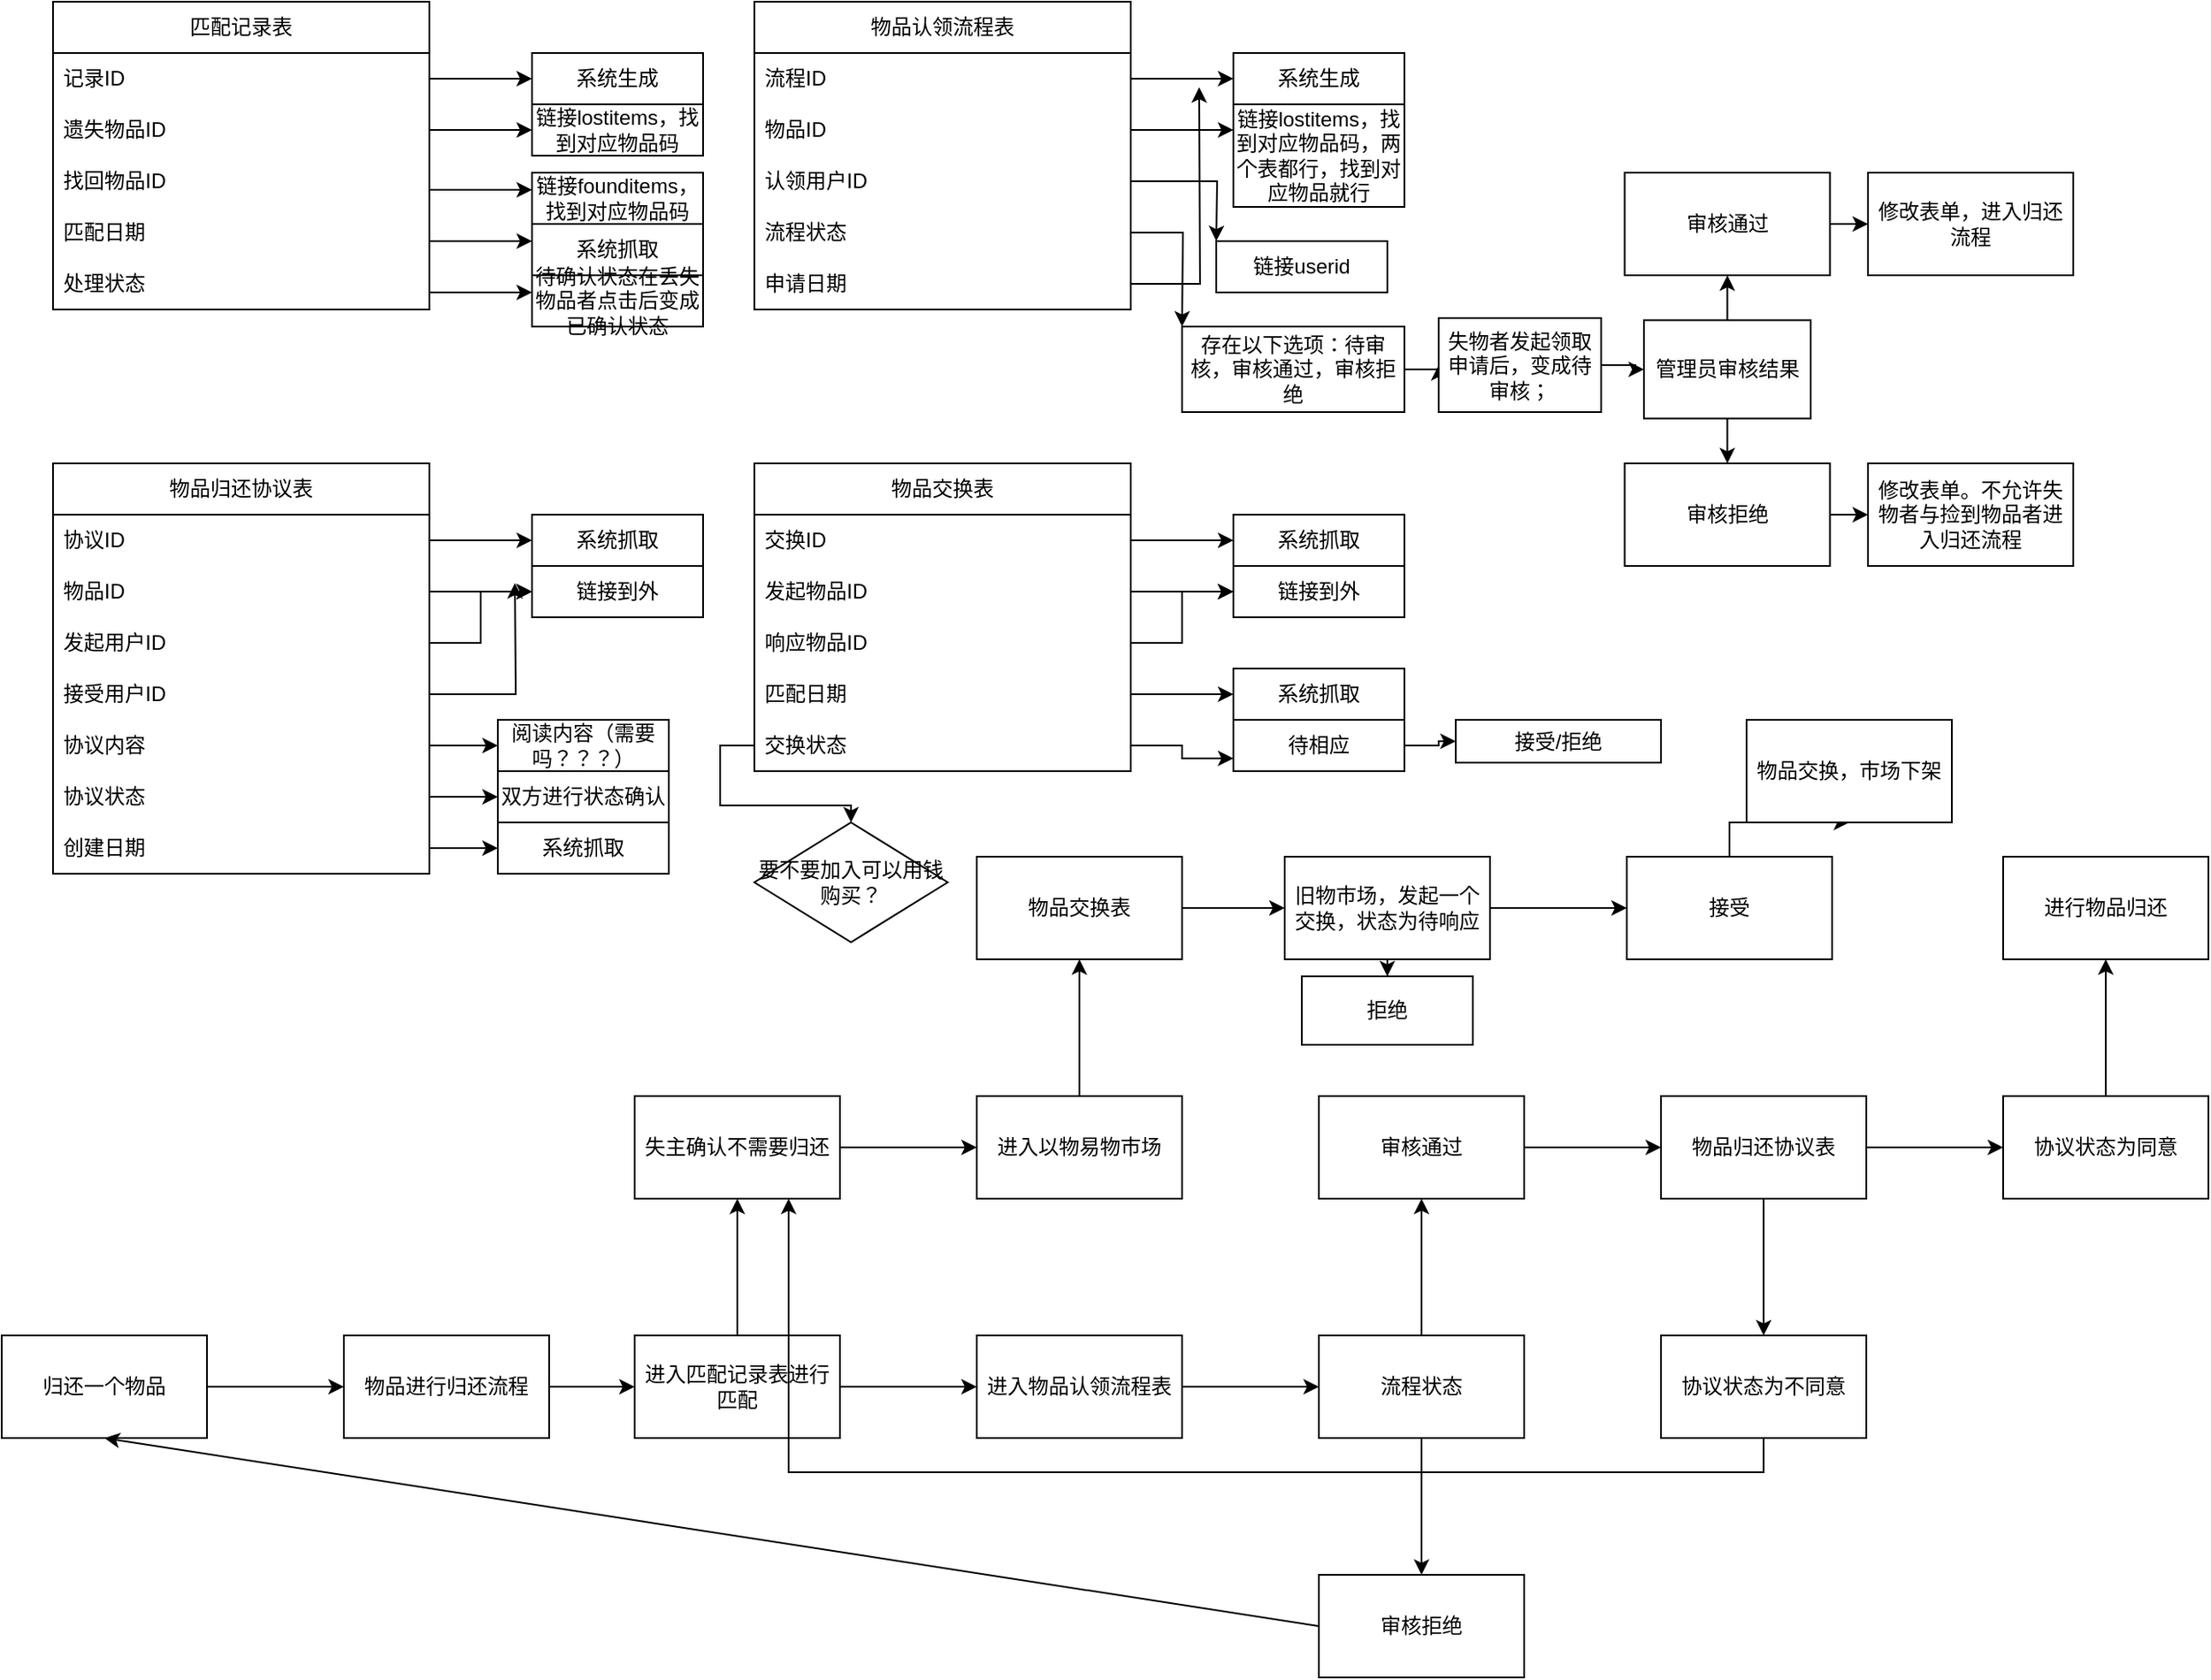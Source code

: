<mxfile version="24.2.5" type="device">
  <diagram id="sEIp4YL0viXvXH3DQ2EP" name="第 1 页">
    <mxGraphModel dx="1282" dy="617" grid="1" gridSize="10" guides="1" tooltips="1" connect="1" arrows="1" fold="1" page="1" pageScale="1" pageWidth="827" pageHeight="1169" math="0" shadow="0">
      <root>
        <mxCell id="0" />
        <mxCell id="1" parent="0" />
        <mxCell id="J-TlMC8DupJGyKHMnnTC-1" value="匹配记录表" style="swimlane;fontStyle=0;childLayout=stackLayout;horizontal=1;startSize=30;horizontalStack=0;resizeParent=1;resizeParentMax=0;resizeLast=0;collapsible=1;marginBottom=0;whiteSpace=wrap;html=1;" vertex="1" parent="1">
          <mxGeometry x="60" y="70" width="220" height="180" as="geometry" />
        </mxCell>
        <mxCell id="J-TlMC8DupJGyKHMnnTC-9" style="edgeStyle=orthogonalEdgeStyle;rounded=0;orthogonalLoop=1;jettySize=auto;html=1;exitX=1;exitY=0.5;exitDx=0;exitDy=0;" edge="1" parent="J-TlMC8DupJGyKHMnnTC-1" source="J-TlMC8DupJGyKHMnnTC-2">
          <mxGeometry relative="1" as="geometry">
            <mxPoint x="280" y="45" as="targetPoint" />
          </mxGeometry>
        </mxCell>
        <mxCell id="J-TlMC8DupJGyKHMnnTC-2" value="记录ID" style="text;strokeColor=none;fillColor=none;align=left;verticalAlign=middle;spacingLeft=4;spacingRight=4;overflow=hidden;points=[[0,0.5],[1,0.5]];portConstraint=eastwest;rotatable=0;whiteSpace=wrap;html=1;" vertex="1" parent="J-TlMC8DupJGyKHMnnTC-1">
          <mxGeometry y="30" width="220" height="30" as="geometry" />
        </mxCell>
        <mxCell id="J-TlMC8DupJGyKHMnnTC-10" style="edgeStyle=orthogonalEdgeStyle;rounded=0;orthogonalLoop=1;jettySize=auto;html=1;exitX=1;exitY=0.5;exitDx=0;exitDy=0;" edge="1" parent="J-TlMC8DupJGyKHMnnTC-1" source="J-TlMC8DupJGyKHMnnTC-3">
          <mxGeometry relative="1" as="geometry">
            <mxPoint x="280" y="75" as="targetPoint" />
          </mxGeometry>
        </mxCell>
        <mxCell id="J-TlMC8DupJGyKHMnnTC-3" value="遗失物品ID" style="text;strokeColor=none;fillColor=none;align=left;verticalAlign=middle;spacingLeft=4;spacingRight=4;overflow=hidden;points=[[0,0.5],[1,0.5]];portConstraint=eastwest;rotatable=0;whiteSpace=wrap;html=1;" vertex="1" parent="J-TlMC8DupJGyKHMnnTC-1">
          <mxGeometry y="60" width="220" height="30" as="geometry" />
        </mxCell>
        <mxCell id="J-TlMC8DupJGyKHMnnTC-4" value="找回物品ID" style="text;strokeColor=none;fillColor=none;align=left;verticalAlign=middle;spacingLeft=4;spacingRight=4;overflow=hidden;points=[[0,0.5],[1,0.5]];portConstraint=eastwest;rotatable=0;whiteSpace=wrap;html=1;" vertex="1" parent="J-TlMC8DupJGyKHMnnTC-1">
          <mxGeometry y="90" width="220" height="30" as="geometry" />
        </mxCell>
        <mxCell id="J-TlMC8DupJGyKHMnnTC-5" value="匹配日期" style="text;strokeColor=none;fillColor=none;align=left;verticalAlign=middle;spacingLeft=4;spacingRight=4;overflow=hidden;points=[[0,0.5],[1,0.5]];portConstraint=eastwest;rotatable=0;whiteSpace=wrap;html=1;" vertex="1" parent="J-TlMC8DupJGyKHMnnTC-1">
          <mxGeometry y="120" width="220" height="30" as="geometry" />
        </mxCell>
        <mxCell id="J-TlMC8DupJGyKHMnnTC-6" value="处理状态" style="text;strokeColor=none;fillColor=none;align=left;verticalAlign=middle;spacingLeft=4;spacingRight=4;overflow=hidden;points=[[0,0.5],[1,0.5]];portConstraint=eastwest;rotatable=0;whiteSpace=wrap;html=1;" vertex="1" parent="J-TlMC8DupJGyKHMnnTC-1">
          <mxGeometry y="150" width="220" height="30" as="geometry" />
        </mxCell>
        <mxCell id="J-TlMC8DupJGyKHMnnTC-8" value="系统生成" style="rounded=0;whiteSpace=wrap;html=1;" vertex="1" parent="1">
          <mxGeometry x="340" y="100" width="100" height="30" as="geometry" />
        </mxCell>
        <mxCell id="J-TlMC8DupJGyKHMnnTC-11" style="edgeStyle=orthogonalEdgeStyle;rounded=0;orthogonalLoop=1;jettySize=auto;html=1;exitX=1;exitY=0.5;exitDx=0;exitDy=0;" edge="1" parent="1">
          <mxGeometry relative="1" as="geometry">
            <mxPoint x="340" y="180" as="targetPoint" />
            <mxPoint x="280" y="180" as="sourcePoint" />
          </mxGeometry>
        </mxCell>
        <mxCell id="J-TlMC8DupJGyKHMnnTC-12" style="edgeStyle=orthogonalEdgeStyle;rounded=0;orthogonalLoop=1;jettySize=auto;html=1;exitX=1;exitY=0.5;exitDx=0;exitDy=0;" edge="1" parent="1">
          <mxGeometry relative="1" as="geometry">
            <mxPoint x="340" y="210" as="targetPoint" />
            <mxPoint x="280" y="210" as="sourcePoint" />
          </mxGeometry>
        </mxCell>
        <mxCell id="J-TlMC8DupJGyKHMnnTC-13" style="edgeStyle=orthogonalEdgeStyle;rounded=0;orthogonalLoop=1;jettySize=auto;html=1;exitX=1;exitY=0.5;exitDx=0;exitDy=0;" edge="1" parent="1">
          <mxGeometry relative="1" as="geometry">
            <mxPoint x="340" y="240" as="targetPoint" />
            <mxPoint x="280" y="240" as="sourcePoint" />
            <Array as="points">
              <mxPoint x="290" y="240" />
              <mxPoint x="290" y="240" />
            </Array>
          </mxGeometry>
        </mxCell>
        <mxCell id="J-TlMC8DupJGyKHMnnTC-14" value="链接lostitems，找到对应物品码" style="rounded=0;whiteSpace=wrap;html=1;" vertex="1" parent="1">
          <mxGeometry x="340" y="130" width="100" height="30" as="geometry" />
        </mxCell>
        <mxCell id="J-TlMC8DupJGyKHMnnTC-15" value="链接founditems，找到对应物品码" style="rounded=0;whiteSpace=wrap;html=1;" vertex="1" parent="1">
          <mxGeometry x="340" y="170" width="100" height="30" as="geometry" />
        </mxCell>
        <mxCell id="J-TlMC8DupJGyKHMnnTC-16" value="系统抓取" style="rounded=0;whiteSpace=wrap;html=1;" vertex="1" parent="1">
          <mxGeometry x="340" y="200" width="100" height="30" as="geometry" />
        </mxCell>
        <mxCell id="J-TlMC8DupJGyKHMnnTC-17" value="待确认状态在丢失物品者点击后变成已确认状态" style="rounded=0;whiteSpace=wrap;html=1;" vertex="1" parent="1">
          <mxGeometry x="340" y="230" width="100" height="30" as="geometry" />
        </mxCell>
        <mxCell id="J-TlMC8DupJGyKHMnnTC-46" value="" style="edgeStyle=orthogonalEdgeStyle;rounded=0;orthogonalLoop=1;jettySize=auto;html=1;" edge="1" parent="1" source="J-TlMC8DupJGyKHMnnTC-18" target="J-TlMC8DupJGyKHMnnTC-45">
          <mxGeometry relative="1" as="geometry" />
        </mxCell>
        <mxCell id="J-TlMC8DupJGyKHMnnTC-18" value="归还一个物品" style="rounded=0;whiteSpace=wrap;html=1;" vertex="1" parent="1">
          <mxGeometry x="30" y="850" width="120" height="60" as="geometry" />
        </mxCell>
        <mxCell id="J-TlMC8DupJGyKHMnnTC-19" value="物品认领流程表" style="swimlane;fontStyle=0;childLayout=stackLayout;horizontal=1;startSize=30;horizontalStack=0;resizeParent=1;resizeParentMax=0;resizeLast=0;collapsible=1;marginBottom=0;whiteSpace=wrap;html=1;" vertex="1" parent="1">
          <mxGeometry x="470" y="70" width="220" height="180" as="geometry" />
        </mxCell>
        <mxCell id="J-TlMC8DupJGyKHMnnTC-20" style="edgeStyle=orthogonalEdgeStyle;rounded=0;orthogonalLoop=1;jettySize=auto;html=1;exitX=1;exitY=0.5;exitDx=0;exitDy=0;" edge="1" parent="J-TlMC8DupJGyKHMnnTC-19" source="J-TlMC8DupJGyKHMnnTC-21">
          <mxGeometry relative="1" as="geometry">
            <mxPoint x="280" y="45" as="targetPoint" />
          </mxGeometry>
        </mxCell>
        <mxCell id="J-TlMC8DupJGyKHMnnTC-21" value="流程ID" style="text;strokeColor=none;fillColor=none;align=left;verticalAlign=middle;spacingLeft=4;spacingRight=4;overflow=hidden;points=[[0,0.5],[1,0.5]];portConstraint=eastwest;rotatable=0;whiteSpace=wrap;html=1;" vertex="1" parent="J-TlMC8DupJGyKHMnnTC-19">
          <mxGeometry y="30" width="220" height="30" as="geometry" />
        </mxCell>
        <mxCell id="J-TlMC8DupJGyKHMnnTC-22" style="edgeStyle=orthogonalEdgeStyle;rounded=0;orthogonalLoop=1;jettySize=auto;html=1;exitX=1;exitY=0.5;exitDx=0;exitDy=0;" edge="1" parent="J-TlMC8DupJGyKHMnnTC-19" source="J-TlMC8DupJGyKHMnnTC-23">
          <mxGeometry relative="1" as="geometry">
            <mxPoint x="280" y="75" as="targetPoint" />
          </mxGeometry>
        </mxCell>
        <mxCell id="J-TlMC8DupJGyKHMnnTC-23" value="物品ID" style="text;strokeColor=none;fillColor=none;align=left;verticalAlign=middle;spacingLeft=4;spacingRight=4;overflow=hidden;points=[[0,0.5],[1,0.5]];portConstraint=eastwest;rotatable=0;whiteSpace=wrap;html=1;" vertex="1" parent="J-TlMC8DupJGyKHMnnTC-19">
          <mxGeometry y="60" width="220" height="30" as="geometry" />
        </mxCell>
        <mxCell id="J-TlMC8DupJGyKHMnnTC-54" style="edgeStyle=orthogonalEdgeStyle;rounded=0;orthogonalLoop=1;jettySize=auto;html=1;exitX=1;exitY=0.5;exitDx=0;exitDy=0;" edge="1" parent="J-TlMC8DupJGyKHMnnTC-19" source="J-TlMC8DupJGyKHMnnTC-24">
          <mxGeometry relative="1" as="geometry">
            <mxPoint x="270" y="140" as="targetPoint" />
          </mxGeometry>
        </mxCell>
        <mxCell id="J-TlMC8DupJGyKHMnnTC-24" value="认领用户ID" style="text;strokeColor=none;fillColor=none;align=left;verticalAlign=middle;spacingLeft=4;spacingRight=4;overflow=hidden;points=[[0,0.5],[1,0.5]];portConstraint=eastwest;rotatable=0;whiteSpace=wrap;html=1;" vertex="1" parent="J-TlMC8DupJGyKHMnnTC-19">
          <mxGeometry y="90" width="220" height="30" as="geometry" />
        </mxCell>
        <mxCell id="J-TlMC8DupJGyKHMnnTC-56" style="edgeStyle=orthogonalEdgeStyle;rounded=0;orthogonalLoop=1;jettySize=auto;html=1;exitX=1;exitY=0.5;exitDx=0;exitDy=0;" edge="1" parent="J-TlMC8DupJGyKHMnnTC-19" source="J-TlMC8DupJGyKHMnnTC-25">
          <mxGeometry relative="1" as="geometry">
            <mxPoint x="250" y="190" as="targetPoint" />
          </mxGeometry>
        </mxCell>
        <mxCell id="J-TlMC8DupJGyKHMnnTC-25" value="流程状态" style="text;strokeColor=none;fillColor=none;align=left;verticalAlign=middle;spacingLeft=4;spacingRight=4;overflow=hidden;points=[[0,0.5],[1,0.5]];portConstraint=eastwest;rotatable=0;whiteSpace=wrap;html=1;" vertex="1" parent="J-TlMC8DupJGyKHMnnTC-19">
          <mxGeometry y="120" width="220" height="30" as="geometry" />
        </mxCell>
        <mxCell id="J-TlMC8DupJGyKHMnnTC-58" style="edgeStyle=orthogonalEdgeStyle;rounded=0;orthogonalLoop=1;jettySize=auto;html=1;exitX=1;exitY=0.5;exitDx=0;exitDy=0;" edge="1" parent="J-TlMC8DupJGyKHMnnTC-19" source="J-TlMC8DupJGyKHMnnTC-26">
          <mxGeometry relative="1" as="geometry">
            <mxPoint x="260" y="50" as="targetPoint" />
          </mxGeometry>
        </mxCell>
        <mxCell id="J-TlMC8DupJGyKHMnnTC-26" value="申请日期" style="text;strokeColor=none;fillColor=none;align=left;verticalAlign=middle;spacingLeft=4;spacingRight=4;overflow=hidden;points=[[0,0.5],[1,0.5]];portConstraint=eastwest;rotatable=0;whiteSpace=wrap;html=1;" vertex="1" parent="J-TlMC8DupJGyKHMnnTC-19">
          <mxGeometry y="150" width="220" height="30" as="geometry" />
        </mxCell>
        <mxCell id="J-TlMC8DupJGyKHMnnTC-27" value="物品归还协议表" style="swimlane;fontStyle=0;childLayout=stackLayout;horizontal=1;startSize=30;horizontalStack=0;resizeParent=1;resizeParentMax=0;resizeLast=0;collapsible=1;marginBottom=0;whiteSpace=wrap;html=1;" vertex="1" parent="1">
          <mxGeometry x="60" y="340" width="220" height="240" as="geometry" />
        </mxCell>
        <mxCell id="J-TlMC8DupJGyKHMnnTC-28" style="edgeStyle=orthogonalEdgeStyle;rounded=0;orthogonalLoop=1;jettySize=auto;html=1;exitX=1;exitY=0.5;exitDx=0;exitDy=0;" edge="1" parent="J-TlMC8DupJGyKHMnnTC-27" source="J-TlMC8DupJGyKHMnnTC-29">
          <mxGeometry relative="1" as="geometry">
            <mxPoint x="280" y="45" as="targetPoint" />
          </mxGeometry>
        </mxCell>
        <mxCell id="J-TlMC8DupJGyKHMnnTC-29" value="协议ID" style="text;strokeColor=none;fillColor=none;align=left;verticalAlign=middle;spacingLeft=4;spacingRight=4;overflow=hidden;points=[[0,0.5],[1,0.5]];portConstraint=eastwest;rotatable=0;whiteSpace=wrap;html=1;" vertex="1" parent="J-TlMC8DupJGyKHMnnTC-27">
          <mxGeometry y="30" width="220" height="30" as="geometry" />
        </mxCell>
        <mxCell id="J-TlMC8DupJGyKHMnnTC-30" style="edgeStyle=orthogonalEdgeStyle;rounded=0;orthogonalLoop=1;jettySize=auto;html=1;exitX=1;exitY=0.5;exitDx=0;exitDy=0;" edge="1" parent="J-TlMC8DupJGyKHMnnTC-27" source="J-TlMC8DupJGyKHMnnTC-31">
          <mxGeometry relative="1" as="geometry">
            <mxPoint x="280" y="75" as="targetPoint" />
          </mxGeometry>
        </mxCell>
        <mxCell id="J-TlMC8DupJGyKHMnnTC-31" value="物品ID" style="text;strokeColor=none;fillColor=none;align=left;verticalAlign=middle;spacingLeft=4;spacingRight=4;overflow=hidden;points=[[0,0.5],[1,0.5]];portConstraint=eastwest;rotatable=0;whiteSpace=wrap;html=1;" vertex="1" parent="J-TlMC8DupJGyKHMnnTC-27">
          <mxGeometry y="60" width="220" height="30" as="geometry" />
        </mxCell>
        <mxCell id="J-TlMC8DupJGyKHMnnTC-32" value="发起用户ID" style="text;strokeColor=none;fillColor=none;align=left;verticalAlign=middle;spacingLeft=4;spacingRight=4;overflow=hidden;points=[[0,0.5],[1,0.5]];portConstraint=eastwest;rotatable=0;whiteSpace=wrap;html=1;" vertex="1" parent="J-TlMC8DupJGyKHMnnTC-27">
          <mxGeometry y="90" width="220" height="30" as="geometry" />
        </mxCell>
        <mxCell id="J-TlMC8DupJGyKHMnnTC-90" style="edgeStyle=orthogonalEdgeStyle;rounded=0;orthogonalLoop=1;jettySize=auto;html=1;exitX=1;exitY=0.5;exitDx=0;exitDy=0;" edge="1" parent="J-TlMC8DupJGyKHMnnTC-27" source="J-TlMC8DupJGyKHMnnTC-33">
          <mxGeometry relative="1" as="geometry">
            <mxPoint x="270" y="70" as="targetPoint" />
          </mxGeometry>
        </mxCell>
        <mxCell id="J-TlMC8DupJGyKHMnnTC-33" value="接受用户ID" style="text;strokeColor=none;fillColor=none;align=left;verticalAlign=middle;spacingLeft=4;spacingRight=4;overflow=hidden;points=[[0,0.5],[1,0.5]];portConstraint=eastwest;rotatable=0;whiteSpace=wrap;html=1;" vertex="1" parent="J-TlMC8DupJGyKHMnnTC-27">
          <mxGeometry y="120" width="220" height="30" as="geometry" />
        </mxCell>
        <mxCell id="J-TlMC8DupJGyKHMnnTC-91" style="edgeStyle=orthogonalEdgeStyle;rounded=0;orthogonalLoop=1;jettySize=auto;html=1;exitX=1;exitY=0.5;exitDx=0;exitDy=0;" edge="1" parent="J-TlMC8DupJGyKHMnnTC-27" source="J-TlMC8DupJGyKHMnnTC-34">
          <mxGeometry relative="1" as="geometry">
            <mxPoint x="260" y="165" as="targetPoint" />
          </mxGeometry>
        </mxCell>
        <mxCell id="J-TlMC8DupJGyKHMnnTC-34" value="协议内容" style="text;strokeColor=none;fillColor=none;align=left;verticalAlign=middle;spacingLeft=4;spacingRight=4;overflow=hidden;points=[[0,0.5],[1,0.5]];portConstraint=eastwest;rotatable=0;whiteSpace=wrap;html=1;" vertex="1" parent="J-TlMC8DupJGyKHMnnTC-27">
          <mxGeometry y="150" width="220" height="30" as="geometry" />
        </mxCell>
        <mxCell id="J-TlMC8DupJGyKHMnnTC-93" style="edgeStyle=orthogonalEdgeStyle;rounded=0;orthogonalLoop=1;jettySize=auto;html=1;exitX=1;exitY=0.5;exitDx=0;exitDy=0;" edge="1" parent="J-TlMC8DupJGyKHMnnTC-27" source="J-TlMC8DupJGyKHMnnTC-43">
          <mxGeometry relative="1" as="geometry">
            <mxPoint x="260" y="195" as="targetPoint" />
          </mxGeometry>
        </mxCell>
        <mxCell id="J-TlMC8DupJGyKHMnnTC-43" value="协议状态" style="text;strokeColor=none;fillColor=none;align=left;verticalAlign=middle;spacingLeft=4;spacingRight=4;overflow=hidden;points=[[0,0.5],[1,0.5]];portConstraint=eastwest;rotatable=0;whiteSpace=wrap;html=1;" vertex="1" parent="J-TlMC8DupJGyKHMnnTC-27">
          <mxGeometry y="180" width="220" height="30" as="geometry" />
        </mxCell>
        <mxCell id="J-TlMC8DupJGyKHMnnTC-109" style="edgeStyle=orthogonalEdgeStyle;rounded=0;orthogonalLoop=1;jettySize=auto;html=1;exitX=1;exitY=0.5;exitDx=0;exitDy=0;" edge="1" parent="J-TlMC8DupJGyKHMnnTC-27" source="J-TlMC8DupJGyKHMnnTC-44">
          <mxGeometry relative="1" as="geometry">
            <mxPoint x="260" y="225" as="targetPoint" />
          </mxGeometry>
        </mxCell>
        <mxCell id="J-TlMC8DupJGyKHMnnTC-44" value="创建日期" style="text;strokeColor=none;fillColor=none;align=left;verticalAlign=middle;spacingLeft=4;spacingRight=4;overflow=hidden;points=[[0,0.5],[1,0.5]];portConstraint=eastwest;rotatable=0;whiteSpace=wrap;html=1;" vertex="1" parent="J-TlMC8DupJGyKHMnnTC-27">
          <mxGeometry y="210" width="220" height="30" as="geometry" />
        </mxCell>
        <mxCell id="J-TlMC8DupJGyKHMnnTC-35" value="物品交换表" style="swimlane;fontStyle=0;childLayout=stackLayout;horizontal=1;startSize=30;horizontalStack=0;resizeParent=1;resizeParentMax=0;resizeLast=0;collapsible=1;marginBottom=0;whiteSpace=wrap;html=1;" vertex="1" parent="1">
          <mxGeometry x="470" y="340" width="220" height="180" as="geometry" />
        </mxCell>
        <mxCell id="J-TlMC8DupJGyKHMnnTC-36" style="edgeStyle=orthogonalEdgeStyle;rounded=0;orthogonalLoop=1;jettySize=auto;html=1;exitX=1;exitY=0.5;exitDx=0;exitDy=0;" edge="1" parent="J-TlMC8DupJGyKHMnnTC-35" source="J-TlMC8DupJGyKHMnnTC-37">
          <mxGeometry relative="1" as="geometry">
            <mxPoint x="280" y="45" as="targetPoint" />
          </mxGeometry>
        </mxCell>
        <mxCell id="J-TlMC8DupJGyKHMnnTC-37" value="交换ID" style="text;strokeColor=none;fillColor=none;align=left;verticalAlign=middle;spacingLeft=4;spacingRight=4;overflow=hidden;points=[[0,0.5],[1,0.5]];portConstraint=eastwest;rotatable=0;whiteSpace=wrap;html=1;" vertex="1" parent="J-TlMC8DupJGyKHMnnTC-35">
          <mxGeometry y="30" width="220" height="30" as="geometry" />
        </mxCell>
        <mxCell id="J-TlMC8DupJGyKHMnnTC-38" style="edgeStyle=orthogonalEdgeStyle;rounded=0;orthogonalLoop=1;jettySize=auto;html=1;exitX=1;exitY=0.5;exitDx=0;exitDy=0;" edge="1" parent="J-TlMC8DupJGyKHMnnTC-35" source="J-TlMC8DupJGyKHMnnTC-39">
          <mxGeometry relative="1" as="geometry">
            <mxPoint x="280" y="75" as="targetPoint" />
          </mxGeometry>
        </mxCell>
        <mxCell id="J-TlMC8DupJGyKHMnnTC-39" value="发起物品ID" style="text;strokeColor=none;fillColor=none;align=left;verticalAlign=middle;spacingLeft=4;spacingRight=4;overflow=hidden;points=[[0,0.5],[1,0.5]];portConstraint=eastwest;rotatable=0;whiteSpace=wrap;html=1;" vertex="1" parent="J-TlMC8DupJGyKHMnnTC-35">
          <mxGeometry y="60" width="220" height="30" as="geometry" />
        </mxCell>
        <mxCell id="J-TlMC8DupJGyKHMnnTC-40" value="响应物品ID" style="text;strokeColor=none;fillColor=none;align=left;verticalAlign=middle;spacingLeft=4;spacingRight=4;overflow=hidden;points=[[0,0.5],[1,0.5]];portConstraint=eastwest;rotatable=0;whiteSpace=wrap;html=1;" vertex="1" parent="J-TlMC8DupJGyKHMnnTC-35">
          <mxGeometry y="90" width="220" height="30" as="geometry" />
        </mxCell>
        <mxCell id="J-TlMC8DupJGyKHMnnTC-115" style="edgeStyle=orthogonalEdgeStyle;rounded=0;orthogonalLoop=1;jettySize=auto;html=1;exitX=1;exitY=0.5;exitDx=0;exitDy=0;" edge="1" parent="J-TlMC8DupJGyKHMnnTC-35" source="J-TlMC8DupJGyKHMnnTC-41">
          <mxGeometry relative="1" as="geometry">
            <mxPoint x="280" y="135" as="targetPoint" />
          </mxGeometry>
        </mxCell>
        <mxCell id="J-TlMC8DupJGyKHMnnTC-41" value="匹配日期" style="text;strokeColor=none;fillColor=none;align=left;verticalAlign=middle;spacingLeft=4;spacingRight=4;overflow=hidden;points=[[0,0.5],[1,0.5]];portConstraint=eastwest;rotatable=0;whiteSpace=wrap;html=1;" vertex="1" parent="J-TlMC8DupJGyKHMnnTC-35">
          <mxGeometry y="120" width="220" height="30" as="geometry" />
        </mxCell>
        <mxCell id="J-TlMC8DupJGyKHMnnTC-42" value="交换状态" style="text;strokeColor=none;fillColor=none;align=left;verticalAlign=middle;spacingLeft=4;spacingRight=4;overflow=hidden;points=[[0,0.5],[1,0.5]];portConstraint=eastwest;rotatable=0;whiteSpace=wrap;html=1;" vertex="1" parent="J-TlMC8DupJGyKHMnnTC-35">
          <mxGeometry y="150" width="220" height="30" as="geometry" />
        </mxCell>
        <mxCell id="J-TlMC8DupJGyKHMnnTC-48" style="edgeStyle=orthogonalEdgeStyle;rounded=0;orthogonalLoop=1;jettySize=auto;html=1;exitX=1;exitY=0.5;exitDx=0;exitDy=0;entryX=0;entryY=0.5;entryDx=0;entryDy=0;" edge="1" parent="1" source="J-TlMC8DupJGyKHMnnTC-45" target="J-TlMC8DupJGyKHMnnTC-47">
          <mxGeometry relative="1" as="geometry" />
        </mxCell>
        <mxCell id="J-TlMC8DupJGyKHMnnTC-45" value="物品进行归还流程" style="whiteSpace=wrap;html=1;rounded=0;" vertex="1" parent="1">
          <mxGeometry x="230" y="850" width="120" height="60" as="geometry" />
        </mxCell>
        <mxCell id="J-TlMC8DupJGyKHMnnTC-50" value="" style="edgeStyle=orthogonalEdgeStyle;rounded=0;orthogonalLoop=1;jettySize=auto;html=1;" edge="1" parent="1" source="J-TlMC8DupJGyKHMnnTC-47" target="J-TlMC8DupJGyKHMnnTC-49">
          <mxGeometry relative="1" as="geometry" />
        </mxCell>
        <mxCell id="J-TlMC8DupJGyKHMnnTC-82" value="" style="edgeStyle=orthogonalEdgeStyle;rounded=0;orthogonalLoop=1;jettySize=auto;html=1;" edge="1" parent="1" source="J-TlMC8DupJGyKHMnnTC-47" target="J-TlMC8DupJGyKHMnnTC-81">
          <mxGeometry relative="1" as="geometry" />
        </mxCell>
        <mxCell id="J-TlMC8DupJGyKHMnnTC-47" value="进入匹配记录表进行匹配" style="whiteSpace=wrap;html=1;" vertex="1" parent="1">
          <mxGeometry x="400" y="850" width="120" height="60" as="geometry" />
        </mxCell>
        <mxCell id="J-TlMC8DupJGyKHMnnTC-72" value="" style="edgeStyle=orthogonalEdgeStyle;rounded=0;orthogonalLoop=1;jettySize=auto;html=1;" edge="1" parent="1" source="J-TlMC8DupJGyKHMnnTC-49" target="J-TlMC8DupJGyKHMnnTC-71">
          <mxGeometry relative="1" as="geometry" />
        </mxCell>
        <mxCell id="J-TlMC8DupJGyKHMnnTC-49" value="进入物品认领流程表" style="whiteSpace=wrap;html=1;" vertex="1" parent="1">
          <mxGeometry x="600" y="850" width="120" height="60" as="geometry" />
        </mxCell>
        <mxCell id="J-TlMC8DupJGyKHMnnTC-51" value="系统生成" style="rounded=0;whiteSpace=wrap;html=1;" vertex="1" parent="1">
          <mxGeometry x="750" y="100" width="100" height="30" as="geometry" />
        </mxCell>
        <mxCell id="J-TlMC8DupJGyKHMnnTC-52" value="链接lostitems，找到对应物品码，两个表都行，找到对应物品就行" style="rounded=0;whiteSpace=wrap;html=1;" vertex="1" parent="1">
          <mxGeometry x="750" y="130" width="100" height="60" as="geometry" />
        </mxCell>
        <mxCell id="J-TlMC8DupJGyKHMnnTC-55" value="链接userid" style="rounded=0;whiteSpace=wrap;html=1;" vertex="1" parent="1">
          <mxGeometry x="740" y="210" width="100" height="30" as="geometry" />
        </mxCell>
        <mxCell id="J-TlMC8DupJGyKHMnnTC-60" value="" style="edgeStyle=orthogonalEdgeStyle;rounded=0;orthogonalLoop=1;jettySize=auto;html=1;" edge="1" parent="1" source="J-TlMC8DupJGyKHMnnTC-57" target="J-TlMC8DupJGyKHMnnTC-59">
          <mxGeometry relative="1" as="geometry" />
        </mxCell>
        <mxCell id="J-TlMC8DupJGyKHMnnTC-57" value="存在以下选项：待审核，审核通过，审核拒绝" style="rounded=0;whiteSpace=wrap;html=1;" vertex="1" parent="1">
          <mxGeometry x="720" y="260" width="130" height="50" as="geometry" />
        </mxCell>
        <mxCell id="J-TlMC8DupJGyKHMnnTC-62" value="" style="edgeStyle=orthogonalEdgeStyle;rounded=0;orthogonalLoop=1;jettySize=auto;html=1;" edge="1" parent="1" source="J-TlMC8DupJGyKHMnnTC-59" target="J-TlMC8DupJGyKHMnnTC-61">
          <mxGeometry relative="1" as="geometry" />
        </mxCell>
        <mxCell id="J-TlMC8DupJGyKHMnnTC-59" value="失物者发起领取申请后，变成待审核；" style="whiteSpace=wrap;html=1;rounded=0;" vertex="1" parent="1">
          <mxGeometry x="870" y="255" width="95" height="55" as="geometry" />
        </mxCell>
        <mxCell id="J-TlMC8DupJGyKHMnnTC-64" value="" style="edgeStyle=orthogonalEdgeStyle;rounded=0;orthogonalLoop=1;jettySize=auto;html=1;" edge="1" parent="1" source="J-TlMC8DupJGyKHMnnTC-61" target="J-TlMC8DupJGyKHMnnTC-63">
          <mxGeometry relative="1" as="geometry" />
        </mxCell>
        <mxCell id="J-TlMC8DupJGyKHMnnTC-66" value="" style="edgeStyle=orthogonalEdgeStyle;rounded=0;orthogonalLoop=1;jettySize=auto;html=1;" edge="1" parent="1" source="J-TlMC8DupJGyKHMnnTC-61" target="J-TlMC8DupJGyKHMnnTC-65">
          <mxGeometry relative="1" as="geometry" />
        </mxCell>
        <mxCell id="J-TlMC8DupJGyKHMnnTC-61" value="&lt;br&gt;&lt;span style=&quot;color: rgb(0, 0, 0); font-family: Helvetica; font-size: 12px; font-style: normal; font-variant-ligatures: normal; font-variant-caps: normal; font-weight: 400; letter-spacing: normal; orphans: 2; text-align: center; text-indent: 0px; text-transform: none; widows: 2; word-spacing: 0px; -webkit-text-stroke-width: 0px; white-space: normal; background-color: rgb(251, 251, 251); text-decoration-thickness: initial; text-decoration-style: initial; text-decoration-color: initial; display: inline !important; float: none;&quot;&gt;管理员审核结果&lt;/span&gt;&lt;div&gt;&lt;br/&gt;&lt;/div&gt;" style="whiteSpace=wrap;html=1;rounded=0;" vertex="1" parent="1">
          <mxGeometry x="990" y="256.25" width="97.5" height="57.5" as="geometry" />
        </mxCell>
        <mxCell id="J-TlMC8DupJGyKHMnnTC-70" value="" style="edgeStyle=orthogonalEdgeStyle;rounded=0;orthogonalLoop=1;jettySize=auto;html=1;" edge="1" parent="1" source="J-TlMC8DupJGyKHMnnTC-63" target="J-TlMC8DupJGyKHMnnTC-69">
          <mxGeometry relative="1" as="geometry" />
        </mxCell>
        <mxCell id="J-TlMC8DupJGyKHMnnTC-63" value="审核通过" style="whiteSpace=wrap;html=1;rounded=0;" vertex="1" parent="1">
          <mxGeometry x="978.75" y="170" width="120" height="60" as="geometry" />
        </mxCell>
        <mxCell id="J-TlMC8DupJGyKHMnnTC-68" value="" style="edgeStyle=orthogonalEdgeStyle;rounded=0;orthogonalLoop=1;jettySize=auto;html=1;" edge="1" parent="1" source="J-TlMC8DupJGyKHMnnTC-65" target="J-TlMC8DupJGyKHMnnTC-67">
          <mxGeometry relative="1" as="geometry" />
        </mxCell>
        <mxCell id="J-TlMC8DupJGyKHMnnTC-65" value="审核拒绝" style="whiteSpace=wrap;html=1;rounded=0;" vertex="1" parent="1">
          <mxGeometry x="978.75" y="340" width="120" height="60" as="geometry" />
        </mxCell>
        <mxCell id="J-TlMC8DupJGyKHMnnTC-67" value="修改表单。不允许失物者与捡到物品者进入归还流程" style="whiteSpace=wrap;html=1;rounded=0;" vertex="1" parent="1">
          <mxGeometry x="1121" y="340" width="120" height="60" as="geometry" />
        </mxCell>
        <mxCell id="J-TlMC8DupJGyKHMnnTC-69" value="修改表单，进入归还流程" style="whiteSpace=wrap;html=1;rounded=0;" vertex="1" parent="1">
          <mxGeometry x="1121" y="170" width="120" height="60" as="geometry" />
        </mxCell>
        <mxCell id="J-TlMC8DupJGyKHMnnTC-74" value="" style="edgeStyle=orthogonalEdgeStyle;rounded=0;orthogonalLoop=1;jettySize=auto;html=1;" edge="1" parent="1" source="J-TlMC8DupJGyKHMnnTC-71" target="J-TlMC8DupJGyKHMnnTC-73">
          <mxGeometry relative="1" as="geometry" />
        </mxCell>
        <mxCell id="J-TlMC8DupJGyKHMnnTC-79" value="" style="edgeStyle=orthogonalEdgeStyle;rounded=0;orthogonalLoop=1;jettySize=auto;html=1;" edge="1" parent="1" source="J-TlMC8DupJGyKHMnnTC-71" target="J-TlMC8DupJGyKHMnnTC-78">
          <mxGeometry relative="1" as="geometry" />
        </mxCell>
        <mxCell id="J-TlMC8DupJGyKHMnnTC-71" value="流程状态" style="whiteSpace=wrap;html=1;" vertex="1" parent="1">
          <mxGeometry x="800" y="850" width="120" height="60" as="geometry" />
        </mxCell>
        <mxCell id="J-TlMC8DupJGyKHMnnTC-76" value="" style="edgeStyle=orthogonalEdgeStyle;rounded=0;orthogonalLoop=1;jettySize=auto;html=1;" edge="1" parent="1" source="J-TlMC8DupJGyKHMnnTC-73" target="J-TlMC8DupJGyKHMnnTC-75">
          <mxGeometry relative="1" as="geometry" />
        </mxCell>
        <mxCell id="J-TlMC8DupJGyKHMnnTC-73" value="审核通过" style="whiteSpace=wrap;html=1;" vertex="1" parent="1">
          <mxGeometry x="800" y="710" width="120" height="60" as="geometry" />
        </mxCell>
        <mxCell id="J-TlMC8DupJGyKHMnnTC-100" value="" style="edgeStyle=orthogonalEdgeStyle;rounded=0;orthogonalLoop=1;jettySize=auto;html=1;" edge="1" parent="1" source="J-TlMC8DupJGyKHMnnTC-75" target="J-TlMC8DupJGyKHMnnTC-99">
          <mxGeometry relative="1" as="geometry" />
        </mxCell>
        <mxCell id="J-TlMC8DupJGyKHMnnTC-102" value="" style="edgeStyle=orthogonalEdgeStyle;rounded=0;orthogonalLoop=1;jettySize=auto;html=1;" edge="1" parent="1" source="J-TlMC8DupJGyKHMnnTC-75" target="J-TlMC8DupJGyKHMnnTC-101">
          <mxGeometry relative="1" as="geometry" />
        </mxCell>
        <mxCell id="J-TlMC8DupJGyKHMnnTC-75" value="物品归还协议表" style="whiteSpace=wrap;html=1;" vertex="1" parent="1">
          <mxGeometry x="1000" y="710" width="120" height="60" as="geometry" />
        </mxCell>
        <mxCell id="J-TlMC8DupJGyKHMnnTC-78" value="审核拒绝" style="whiteSpace=wrap;html=1;" vertex="1" parent="1">
          <mxGeometry x="800" y="990" width="120" height="60" as="geometry" />
        </mxCell>
        <mxCell id="J-TlMC8DupJGyKHMnnTC-80" value="" style="endArrow=classic;html=1;rounded=0;exitX=0;exitY=0.5;exitDx=0;exitDy=0;entryX=0.5;entryY=1;entryDx=0;entryDy=0;" edge="1" parent="1" source="J-TlMC8DupJGyKHMnnTC-78" target="J-TlMC8DupJGyKHMnnTC-18">
          <mxGeometry width="50" height="50" relative="1" as="geometry">
            <mxPoint x="510" y="920" as="sourcePoint" />
            <mxPoint x="560" y="870" as="targetPoint" />
          </mxGeometry>
        </mxCell>
        <mxCell id="J-TlMC8DupJGyKHMnnTC-84" value="" style="edgeStyle=orthogonalEdgeStyle;rounded=0;orthogonalLoop=1;jettySize=auto;html=1;" edge="1" parent="1" source="J-TlMC8DupJGyKHMnnTC-81" target="J-TlMC8DupJGyKHMnnTC-83">
          <mxGeometry relative="1" as="geometry" />
        </mxCell>
        <mxCell id="J-TlMC8DupJGyKHMnnTC-81" value="失主确认不需要归还" style="whiteSpace=wrap;html=1;" vertex="1" parent="1">
          <mxGeometry x="400" y="710" width="120" height="60" as="geometry" />
        </mxCell>
        <mxCell id="J-TlMC8DupJGyKHMnnTC-86" value="" style="edgeStyle=orthogonalEdgeStyle;rounded=0;orthogonalLoop=1;jettySize=auto;html=1;" edge="1" parent="1" source="J-TlMC8DupJGyKHMnnTC-83" target="J-TlMC8DupJGyKHMnnTC-85">
          <mxGeometry relative="1" as="geometry" />
        </mxCell>
        <mxCell id="J-TlMC8DupJGyKHMnnTC-83" value="进入以物易物市场" style="whiteSpace=wrap;html=1;" vertex="1" parent="1">
          <mxGeometry x="600" y="710" width="120" height="60" as="geometry" />
        </mxCell>
        <mxCell id="J-TlMC8DupJGyKHMnnTC-124" value="" style="edgeStyle=orthogonalEdgeStyle;rounded=0;orthogonalLoop=1;jettySize=auto;html=1;" edge="1" parent="1" source="J-TlMC8DupJGyKHMnnTC-85" target="J-TlMC8DupJGyKHMnnTC-123">
          <mxGeometry relative="1" as="geometry" />
        </mxCell>
        <mxCell id="J-TlMC8DupJGyKHMnnTC-85" value="物品交换表" style="whiteSpace=wrap;html=1;" vertex="1" parent="1">
          <mxGeometry x="600" y="570" width="120" height="60" as="geometry" />
        </mxCell>
        <mxCell id="J-TlMC8DupJGyKHMnnTC-87" value="系统抓取" style="rounded=0;whiteSpace=wrap;html=1;" vertex="1" parent="1">
          <mxGeometry x="340" y="370" width="100" height="30" as="geometry" />
        </mxCell>
        <mxCell id="J-TlMC8DupJGyKHMnnTC-88" value="链接到外" style="rounded=0;whiteSpace=wrap;html=1;" vertex="1" parent="1">
          <mxGeometry x="340" y="400" width="100" height="30" as="geometry" />
        </mxCell>
        <mxCell id="J-TlMC8DupJGyKHMnnTC-89" style="edgeStyle=orthogonalEdgeStyle;rounded=0;orthogonalLoop=1;jettySize=auto;html=1;exitX=1;exitY=0.5;exitDx=0;exitDy=0;" edge="1" parent="1" source="J-TlMC8DupJGyKHMnnTC-32" target="J-TlMC8DupJGyKHMnnTC-88">
          <mxGeometry relative="1" as="geometry" />
        </mxCell>
        <mxCell id="J-TlMC8DupJGyKHMnnTC-92" value="阅读内容（需要吗？？？）" style="rounded=0;whiteSpace=wrap;html=1;" vertex="1" parent="1">
          <mxGeometry x="320" y="490" width="100" height="30" as="geometry" />
        </mxCell>
        <mxCell id="J-TlMC8DupJGyKHMnnTC-94" value="双方进行状态确认" style="rounded=0;whiteSpace=wrap;html=1;" vertex="1" parent="1">
          <mxGeometry x="320" y="520" width="100" height="30" as="geometry" />
        </mxCell>
        <mxCell id="J-TlMC8DupJGyKHMnnTC-104" value="" style="edgeStyle=orthogonalEdgeStyle;rounded=0;orthogonalLoop=1;jettySize=auto;html=1;" edge="1" parent="1" source="J-TlMC8DupJGyKHMnnTC-99" target="J-TlMC8DupJGyKHMnnTC-103">
          <mxGeometry relative="1" as="geometry" />
        </mxCell>
        <mxCell id="J-TlMC8DupJGyKHMnnTC-99" value="协议状态为同意" style="whiteSpace=wrap;html=1;" vertex="1" parent="1">
          <mxGeometry x="1200" y="710" width="120" height="60" as="geometry" />
        </mxCell>
        <mxCell id="J-TlMC8DupJGyKHMnnTC-106" style="edgeStyle=orthogonalEdgeStyle;rounded=0;orthogonalLoop=1;jettySize=auto;html=1;exitX=0.5;exitY=1;exitDx=0;exitDy=0;entryX=0.75;entryY=1;entryDx=0;entryDy=0;" edge="1" parent="1" source="J-TlMC8DupJGyKHMnnTC-101" target="J-TlMC8DupJGyKHMnnTC-81">
          <mxGeometry relative="1" as="geometry" />
        </mxCell>
        <mxCell id="J-TlMC8DupJGyKHMnnTC-101" value="协议状态为不同意" style="whiteSpace=wrap;html=1;" vertex="1" parent="1">
          <mxGeometry x="1000" y="850" width="120" height="60" as="geometry" />
        </mxCell>
        <mxCell id="J-TlMC8DupJGyKHMnnTC-103" value="进行物品归还" style="whiteSpace=wrap;html=1;" vertex="1" parent="1">
          <mxGeometry x="1200" y="570" width="120" height="60" as="geometry" />
        </mxCell>
        <mxCell id="J-TlMC8DupJGyKHMnnTC-110" value="系统抓取" style="rounded=0;whiteSpace=wrap;html=1;" vertex="1" parent="1">
          <mxGeometry x="320" y="550" width="100" height="30" as="geometry" />
        </mxCell>
        <mxCell id="J-TlMC8DupJGyKHMnnTC-112" value="系统抓取" style="rounded=0;whiteSpace=wrap;html=1;" vertex="1" parent="1">
          <mxGeometry x="750" y="370" width="100" height="30" as="geometry" />
        </mxCell>
        <mxCell id="J-TlMC8DupJGyKHMnnTC-113" value="链接到外" style="rounded=0;whiteSpace=wrap;html=1;" vertex="1" parent="1">
          <mxGeometry x="750" y="400" width="100" height="30" as="geometry" />
        </mxCell>
        <mxCell id="J-TlMC8DupJGyKHMnnTC-114" style="edgeStyle=orthogonalEdgeStyle;rounded=0;orthogonalLoop=1;jettySize=auto;html=1;exitX=1;exitY=0.5;exitDx=0;exitDy=0;" edge="1" parent="1" source="J-TlMC8DupJGyKHMnnTC-40" target="J-TlMC8DupJGyKHMnnTC-113">
          <mxGeometry relative="1" as="geometry" />
        </mxCell>
        <mxCell id="J-TlMC8DupJGyKHMnnTC-117" value="系统抓取&lt;span style=&quot;color: rgba(0, 0, 0, 0); font-family: monospace; font-size: 0px; text-align: start; text-wrap: nowrap;&quot;&gt;%3CmxGraphModel%3E%3Croot%3E%3CmxCell%20id%3D%220%22%2F%3E%3CmxCell%20id%3D%221%22%20parent%3D%220%22%2F%3E%3CmxCell%20id%3D%222%22%20value%3D%22%E9%98%85%E8%AF%BB%E5%86%85%E5%AE%B9%EF%BC%88%E9%9C%80%E8%A6%81%E5%90%97%EF%BC%9F%EF%BC%9F%EF%BC%9F%EF%BC%89%22%20style%3D%22rounded%3D0%3BwhiteSpace%3Dwrap%3Bhtml%3D1%3B%22%20vertex%3D%221%22%20parent%3D%221%22%3E%3CmxGeometry%20x%3D%22320%22%20y%3D%22490%22%20width%3D%22100%22%20height%3D%2230%22%20as%3D%22geometry%22%2F%3E%3C%2FmxCell%3E%3C%2Froot%3E%3C%2FmxGraphModel%3E&lt;/span&gt;" style="rounded=0;whiteSpace=wrap;html=1;" vertex="1" parent="1">
          <mxGeometry x="750" y="460" width="100" height="30" as="geometry" />
        </mxCell>
        <mxCell id="J-TlMC8DupJGyKHMnnTC-121" value="" style="edgeStyle=orthogonalEdgeStyle;rounded=0;orthogonalLoop=1;jettySize=auto;html=1;" edge="1" parent="1" source="J-TlMC8DupJGyKHMnnTC-118" target="J-TlMC8DupJGyKHMnnTC-120">
          <mxGeometry relative="1" as="geometry" />
        </mxCell>
        <mxCell id="J-TlMC8DupJGyKHMnnTC-118" value="待相应" style="rounded=0;whiteSpace=wrap;html=1;" vertex="1" parent="1">
          <mxGeometry x="750" y="490" width="100" height="30" as="geometry" />
        </mxCell>
        <mxCell id="J-TlMC8DupJGyKHMnnTC-119" style="edgeStyle=orthogonalEdgeStyle;rounded=0;orthogonalLoop=1;jettySize=auto;html=1;exitX=1;exitY=0.5;exitDx=0;exitDy=0;entryX=0;entryY=0.75;entryDx=0;entryDy=0;" edge="1" parent="1" source="J-TlMC8DupJGyKHMnnTC-42" target="J-TlMC8DupJGyKHMnnTC-118">
          <mxGeometry relative="1" as="geometry" />
        </mxCell>
        <mxCell id="J-TlMC8DupJGyKHMnnTC-120" value="接受/拒绝" style="whiteSpace=wrap;html=1;rounded=0;" vertex="1" parent="1">
          <mxGeometry x="880" y="490" width="120" height="25" as="geometry" />
        </mxCell>
        <mxCell id="J-TlMC8DupJGyKHMnnTC-126" value="" style="edgeStyle=orthogonalEdgeStyle;rounded=0;orthogonalLoop=1;jettySize=auto;html=1;" edge="1" parent="1" source="J-TlMC8DupJGyKHMnnTC-123" target="J-TlMC8DupJGyKHMnnTC-125">
          <mxGeometry relative="1" as="geometry" />
        </mxCell>
        <mxCell id="J-TlMC8DupJGyKHMnnTC-129" value="" style="edgeStyle=orthogonalEdgeStyle;rounded=0;orthogonalLoop=1;jettySize=auto;html=1;" edge="1" parent="1" source="J-TlMC8DupJGyKHMnnTC-123" target="J-TlMC8DupJGyKHMnnTC-128">
          <mxGeometry relative="1" as="geometry" />
        </mxCell>
        <mxCell id="J-TlMC8DupJGyKHMnnTC-123" value="旧物市场，发起一个交换，状态为待响应" style="whiteSpace=wrap;html=1;" vertex="1" parent="1">
          <mxGeometry x="780" y="570" width="120" height="60" as="geometry" />
        </mxCell>
        <mxCell id="J-TlMC8DupJGyKHMnnTC-125" value="拒绝" style="whiteSpace=wrap;html=1;" vertex="1" parent="1">
          <mxGeometry x="790" y="640" width="100" height="40" as="geometry" />
        </mxCell>
        <mxCell id="J-TlMC8DupJGyKHMnnTC-133" value="" style="edgeStyle=orthogonalEdgeStyle;rounded=0;orthogonalLoop=1;jettySize=auto;html=1;" edge="1" parent="1" source="J-TlMC8DupJGyKHMnnTC-128" target="J-TlMC8DupJGyKHMnnTC-132">
          <mxGeometry relative="1" as="geometry" />
        </mxCell>
        <mxCell id="J-TlMC8DupJGyKHMnnTC-128" value="接受" style="whiteSpace=wrap;html=1;" vertex="1" parent="1">
          <mxGeometry x="980" y="570" width="120" height="60" as="geometry" />
        </mxCell>
        <mxCell id="J-TlMC8DupJGyKHMnnTC-132" value="物品交换，市场下架" style="whiteSpace=wrap;html=1;" vertex="1" parent="1">
          <mxGeometry x="1050" y="490" width="120" height="60" as="geometry" />
        </mxCell>
        <mxCell id="J-TlMC8DupJGyKHMnnTC-136" value="要不要加入可以用钱购买？" style="rhombus;whiteSpace=wrap;html=1;" vertex="1" parent="1">
          <mxGeometry x="470" y="550" width="113" height="70" as="geometry" />
        </mxCell>
        <mxCell id="J-TlMC8DupJGyKHMnnTC-137" style="edgeStyle=orthogonalEdgeStyle;rounded=0;orthogonalLoop=1;jettySize=auto;html=1;exitX=0;exitY=0.5;exitDx=0;exitDy=0;" edge="1" parent="1" source="J-TlMC8DupJGyKHMnnTC-42" target="J-TlMC8DupJGyKHMnnTC-136">
          <mxGeometry relative="1" as="geometry" />
        </mxCell>
      </root>
    </mxGraphModel>
  </diagram>
</mxfile>

